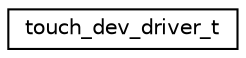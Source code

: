 digraph "Graphical Class Hierarchy"
{
 // LATEX_PDF_SIZE
  edge [fontname="Helvetica",fontsize="10",labelfontname="Helvetica",labelfontsize="10"];
  node [fontname="Helvetica",fontsize="10",shape=record];
  rankdir="LR";
  Node0 [label="touch_dev_driver_t",height=0.2,width=0.4,color="black", fillcolor="white", style="filled",URL="$structtouch__dev__driver__t.html",tooltip="Generic type for a touch driver."];
}
